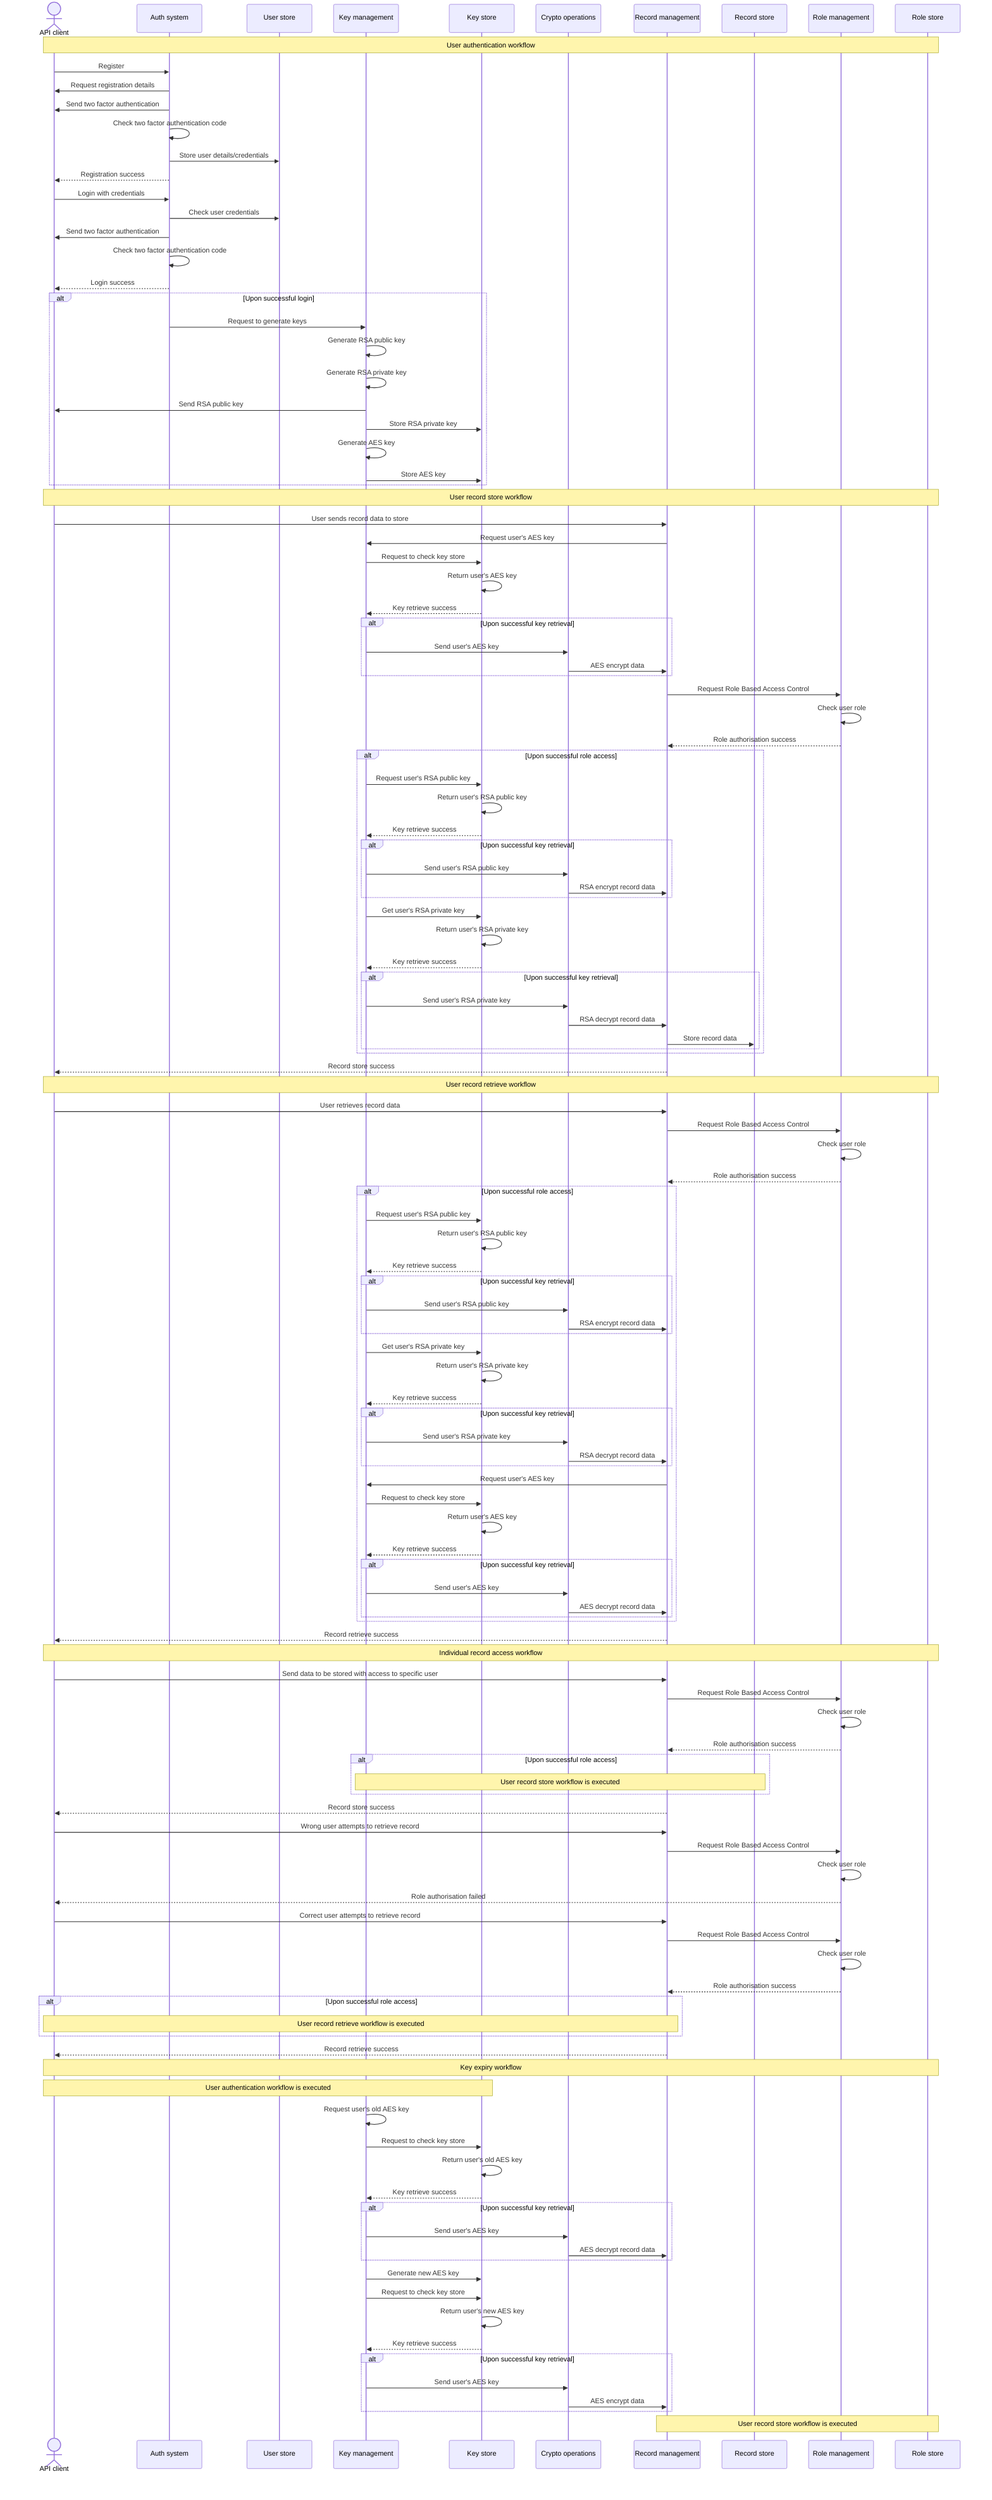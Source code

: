 sequenceDiagram
    actor user as API client
    participant auth as Auth system
    participant user_store as User store
    participant key_management as Key management
    participant key_store as Key store
    participant crypto as Crypto operations
    participant record_management as Record management
    participant record_store as Record store
    participant role_management as Role management
    participant role_store as Role store

    %% User auth workflow
    Note over user,role_store: User authentication workflow
    user->>auth: Register
    auth->>user: Request registration details
    auth->>user: Send two factor authentication
    auth->>auth: Check two factor authentication code
    auth->>user_store: Store user details/credentials
    auth-->>user: Registration success
    user->>auth: Login with credentials
    auth->>user_store: Check user credentials
    auth->>user: Send two factor authentication
    auth->>auth: Check two factor authentication code
    auth-->>user: Login success
    alt Upon successful login
        auth->>key_management: Request to generate keys
        key_management->>key_management: Generate RSA public key
        key_management->>key_management: Generate RSA private key
        key_management->>user: Send RSA public key
        key_management->>key_store: Store RSA private key
        key_management->>key_management: Generate AES key
        key_management->>key_store: Store AES key
    end

    %% Record store workflow
    Note over user,role_store: User record store workflow
    user->>record_management: User sends record data to store
    record_management->>key_management: Request user's AES key
    key_management->>key_store: Request to check key store
    key_store->>key_store: Return user's AES key
    key_store-->>key_management: Key retrieve success
    alt Upon successful key retrieval
        key_management->>crypto: Send user's AES key
        crypto->>record_management: AES encrypt data
    end
    record_management->>role_management: Request Role Based Access Control
    role_management->>role_management: Check user role
    role_management-->>record_management: Role authorisation success
    alt Upon successful role access
        key_management->>key_store: Request user's RSA public key
        key_store->>key_store: Return user's RSA public key
        key_store-->>key_management: Key retrieve success
        alt Upon successful key retrieval
            key_management->>crypto: Send user's RSA public key
            crypto->>record_management: RSA encrypt record data
        end
        key_management->>key_store: Get user's RSA private key
        key_store->>key_store: Return user's RSA private key
        key_store-->>key_management: Key retrieve success
        alt Upon successful key retrieval
            key_management->>crypto: Send user's RSA private key
            crypto->>record_management: RSA decrypt record data
            record_management->>record_store: Store record data
        end
    end
    record_management-->>user: Record store success

    %% Record retrieve workflow
    Note over user,role_store: User record retrieve workflow
    user->>record_management: User retrieves record data
    record_management->>role_management: Request Role Based Access Control
    role_management->>role_management: Check user role
    role_management-->>record_management: Role authorisation success
    alt Upon successful role access
        key_management->>key_store: Request user's RSA public key
        key_store->>key_store: Return user's RSA public key
        key_store-->>key_management: Key retrieve success
        alt Upon successful key retrieval
            key_management->>crypto: Send user's RSA public key
            crypto->>record_management: RSA encrypt record data
        end
        key_management->>key_store: Get user's RSA private key
        key_store->>key_store: Return user's RSA private key
        key_store-->>key_management: Key retrieve success
        alt Upon successful key retrieval
            key_management->>crypto: Send user's RSA private key
            crypto->>record_management: RSA decrypt record data
        end
        record_management->>key_management: Request user's AES key
        key_management->>key_store: Request to check key store
        key_store->>key_store: Return user's AES key
        key_store-->>key_management: Key retrieve success
        alt Upon successful key retrieval
            key_management->>crypto: Send user's AES key
            crypto->>record_management: AES decrypt record data
        end
    end
    record_management-->>user: Record retrieve success

    %% Individual record access workflow
    Note over user,role_store: Individual record access workflow
    user->>record_management: Send data to be stored with access to specific user
    record_management->>role_management: Request Role Based Access Control
    role_management->>role_management: Check user role
    role_management-->>record_management: Role authorisation success
    alt Upon successful role access
        Note over key_management,record_store: User record store workflow is executed
    end
    record_management-->>user: Record store success
    user->>record_management: Wrong user attempts to retrieve record
    record_management->>role_management: Request Role Based Access Control
    role_management->>role_management: Check user role
    role_management-->>user: Role authorisation failed
    user->>record_management: Correct user attempts to retrieve record
    record_management->>role_management: Request Role Based Access Control
    role_management->>role_management: Check user role
    role_management-->>record_management: Role authorisation success
    alt Upon successful role access
        Note over user,record_management: User record retrieve workflow is executed
    end
    record_management-->>user: Record retrieve success

    %% Key expiry workflow
    Note over user,role_store: Key expiry workflow
    Note over user,key_store: User authentication workflow is executed
    key_management->>key_management: Request user's old AES key
    key_management->>key_store: Request to check key store
    key_store->>key_store: Return user's old AES key
    key_store-->>key_management: Key retrieve success
        alt Upon successful key retrieval
            key_management->>crypto: Send user's AES key
            crypto->>record_management: AES decrypt record data
        end
    key_management->>key_store: Generate new AES key
    key_management->>key_store: Request to check key store
    key_store->>key_store: Return user's new AES key
    key_store-->>key_management: Key retrieve success
    alt Upon successful key retrieval
        key_management->>crypto: Send user's AES key
        crypto->>record_management: AES encrypt data
    end
    Note over record_management,role_store: User record store workflow is executed